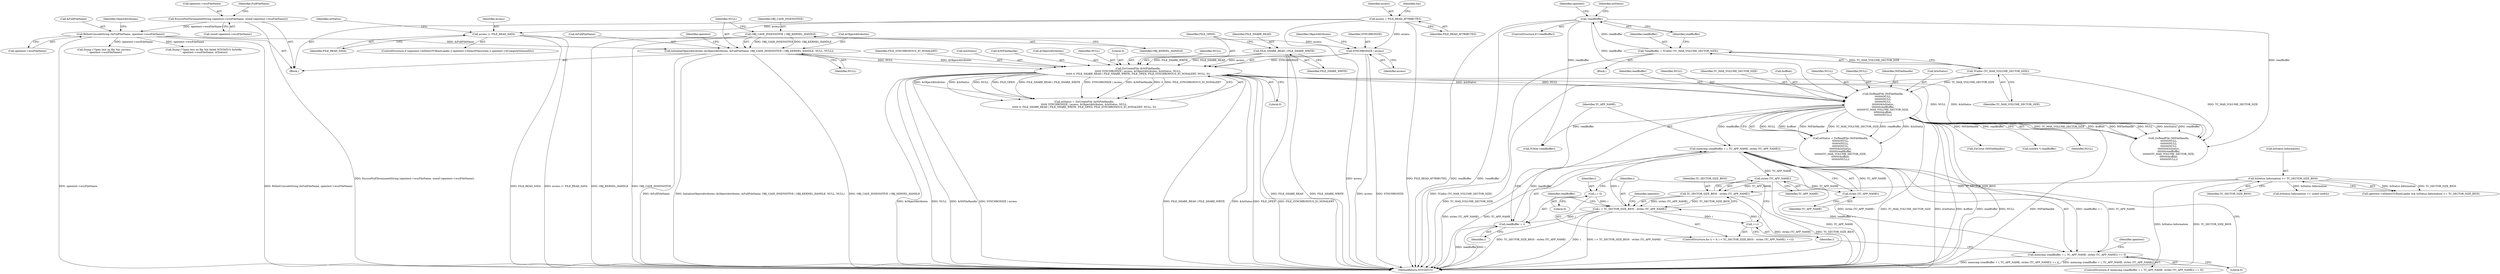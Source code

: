 digraph "0_VeraCrypt_f30f9339c9a0b9bbcc6f5ad38804af39db1f479e@API" {
"1000558" [label="(Call,memcmp (readBuffer + i, TC_APP_NAME, strlen (TC_APP_NAME)))"];
"1000515" [label="(Call,ZwReadFile (NtFileHandle,\n\t\t\t\t\t\t\t\tNULL,\n\t\t\t\t\t\t\t\tNULL,\n\t\t\t\t\t\t\t\tNULL,\n\t\t\t\t\t\t\t\t&IoStatus,\n\t\t\t\t\t\t\t\treadBuffer,\n\t\t\t\t\t\t\t\tTC_MAX_VOLUME_SECTOR_SIZE,\n\t\t\t\t\t\t\t\t&offset,\n\t\t\t\t\t\t\t\tNULL))"];
"1000421" [label="(Call,ZwCreateFile (&NtFileHandle,\n\t\t\t\t\t\t SYNCHRONIZE | access, &ObjectAttributes, &IoStatus, NULL,\n\t\t\t\t\t\t 0, FILE_SHARE_READ | FILE_SHARE_WRITE, FILE_OPEN, FILE_SYNCHRONOUS_IO_NONALERT, NULL, 0))"];
"1000424" [label="(Call,SYNCHRONIZE | access)"];
"1000369" [label="(Call,access = FILE_READ_ATTRIBUTES)"];
"1000416" [label="(Call,access |= FILE_READ_DATA)"];
"1000394" [label="(Call,InitializeObjectAttributes (&ObjectAttributes, &FullFileName, OBJ_CASE_INSENSITIVE | OBJ_KERNEL_HANDLE, NULL, NULL))"];
"1000388" [label="(Call,RtlInitUnicodeString (&FullFileName, opentest->wszFileName))"];
"1000380" [label="(Call,EnsureNullTerminatedString (opentest->wszFileName, sizeof (opentest->wszFileName)))"];
"1000399" [label="(Call,OBJ_CASE_INSENSITIVE | OBJ_KERNEL_HANDLE)"];
"1000433" [label="(Call,FILE_SHARE_READ | FILE_SHARE_WRITE)"];
"1000491" [label="(Call,!readBuffer)"];
"1000486" [label="(Call,*readBuffer = TCalloc (TC_MAX_VOLUME_SECTOR_SIZE))"];
"1000488" [label="(Call,TCalloc (TC_MAX_VOLUME_SECTOR_SIZE))"];
"1000547" [label="(Call,i < TC_SECTOR_SIZE_BIOS - strlen (TC_APP_NAME))"];
"1000553" [label="(Call,++i)"];
"1000544" [label="(Call,i = 0)"];
"1000549" [label="(Call,TC_SECTOR_SIZE_BIOS - strlen (TC_APP_NAME))"];
"1000537" [label="(Call,IoStatus.Information >= TC_SECTOR_SIZE_BIOS)"];
"1000551" [label="(Call,strlen (TC_APP_NAME))"];
"1000558" [label="(Call,memcmp (readBuffer + i, TC_APP_NAME, strlen (TC_APP_NAME)))"];
"1000563" [label="(Call,strlen (TC_APP_NAME))"];
"1000557" [label="(Call,memcmp (readBuffer + i, TC_APP_NAME, strlen (TC_APP_NAME)) == 0)"];
"1000559" [label="(Call,readBuffer + i)"];
"1000396" [label="(Identifier,ObjectAttributes)"];
"1000404" [label="(ControlStructure,if (opentest->bDetectTCBootLoader || opentest->DetectFilesystem || opentest->bComputeVolumeIDs))"];
"1000381" [label="(Call,opentest->wszFileName)"];
"1000484" [label="(Block,)"];
"1000549" [label="(Call,TC_SECTOR_SIZE_BIOS - strlen (TC_APP_NAME))"];
"1000422" [label="(Call,&NtFileHandle)"];
"1000541" [label="(Identifier,TC_SECTOR_SIZE_BIOS)"];
"1000370" [label="(Identifier,access)"];
"1000439" [label="(Literal,0)"];
"1000513" [label="(Call,ntStatus = ZwReadFile (NtFileHandle,\n\t\t\t\t\t\t\t\tNULL,\n\t\t\t\t\t\t\t\tNULL,\n\t\t\t\t\t\t\t\tNULL,\n\t\t\t\t\t\t\t\t&IoStatus,\n\t\t\t\t\t\t\t\treadBuffer,\n\t\t\t\t\t\t\t\tTC_MAX_VOLUME_SECTOR_SIZE,\n\t\t\t\t\t\t\t\t&offset,\n\t\t\t\t\t\t\t\tNULL))"];
"1000546" [label="(Literal,0)"];
"1000394" [label="(Call,InitializeObjectAttributes (&ObjectAttributes, &FullFileName, OBJ_CASE_INSENSITIVE | OBJ_KERNEL_HANDLE, NULL, NULL))"];
"1000486" [label="(Call,*readBuffer = TCalloc (TC_MAX_VOLUME_SECTOR_SIZE))"];
"1000427" [label="(Call,&ObjectAttributes)"];
"1000560" [label="(Identifier,readBuffer)"];
"1000544" [label="(Call,i = 0)"];
"1000576" [label="(Identifier,opentest)"];
"1003200" [label="(MethodReturn,NTSTATUS)"];
"1000551" [label="(Call,strlen (TC_APP_NAME))"];
"1000543" [label="(ControlStructure,for (i = 0; i < TC_SECTOR_SIZE_BIOS - strlen (TC_APP_NAME); ++i))"];
"1000488" [label="(Call,TCalloc (TC_MAX_VOLUME_SECTOR_SIZE))"];
"1000700" [label="(Call,ZwClose (NtFileHandle))"];
"1000519" [label="(Identifier,NULL)"];
"1000515" [label="(Call,ZwReadFile (NtFileHandle,\n\t\t\t\t\t\t\t\tNULL,\n\t\t\t\t\t\t\t\tNULL,\n\t\t\t\t\t\t\t\tNULL,\n\t\t\t\t\t\t\t\t&IoStatus,\n\t\t\t\t\t\t\t\treadBuffer,\n\t\t\t\t\t\t\t\tTC_MAX_VOLUME_SECTOR_SIZE,\n\t\t\t\t\t\t\t\t&offset,\n\t\t\t\t\t\t\t\tNULL))"];
"1000502" [label="(Identifier,opentest)"];
"1000400" [label="(Identifier,OBJ_CASE_INSENSITIVE)"];
"1000424" [label="(Call,SYNCHRONIZE | access)"];
"1000578" [label="(Call,IoStatus.Information >= sizeof (int64))"];
"1000391" [label="(Call,opentest->wszFileName)"];
"1000516" [label="(Identifier,NtFileHandle)"];
"1000417" [label="(Identifier,access)"];
"1000375" [label="(Identifier,Irp)"];
"1000520" [label="(Call,&IoStatus)"];
"1000491" [label="(Call,!readBuffer)"];
"1000538" [label="(Call,IoStatus.Information)"];
"1000558" [label="(Call,memcmp (readBuffer + i, TC_APP_NAME, strlen (TC_APP_NAME)))"];
"1000557" [label="(Call,memcmp (readBuffer + i, TC_APP_NAME, strlen (TC_APP_NAME)) == 0)"];
"1000431" [label="(Identifier,NULL)"];
"1000489" [label="(Identifier,TC_MAX_VOLUME_SECTOR_SIZE)"];
"1000352" [label="(Block,)"];
"1000432" [label="(Literal,0)"];
"1000416" [label="(Call,access |= FILE_READ_DATA)"];
"1000550" [label="(Identifier,TC_SECTOR_SIZE_BIOS)"];
"1000569" [label="(Identifier,opentest)"];
"1000426" [label="(Identifier,access)"];
"1000438" [label="(Identifier,NULL)"];
"1000563" [label="(Call,strlen (TC_APP_NAME))"];
"1000565" [label="(Literal,0)"];
"1000554" [label="(Identifier,i)"];
"1000553" [label="(Call,++i)"];
"1000588" [label="(Call,(uint64 *) readBuffer)"];
"1000537" [label="(Call,IoStatus.Information >= TC_SECTOR_SIZE_BIOS)"];
"1000545" [label="(Identifier,i)"];
"1000698" [label="(Call,TCfree (readBuffer))"];
"1000559" [label="(Call,readBuffer + i)"];
"1000395" [label="(Call,&ObjectAttributes)"];
"1000552" [label="(Identifier,TC_APP_NAME)"];
"1000421" [label="(Call,ZwCreateFile (&NtFileHandle,\n\t\t\t\t\t\t SYNCHRONIZE | access, &ObjectAttributes, &IoStatus, NULL,\n\t\t\t\t\t\t 0, FILE_SHARE_READ | FILE_SHARE_WRITE, FILE_OPEN, FILE_SYNCHRONOUS_IO_NONALERT, NULL, 0))"];
"1000397" [label="(Call,&FullFileName)"];
"1000522" [label="(Identifier,readBuffer)"];
"1000495" [label="(Identifier,ntStatus)"];
"1000425" [label="(Identifier,SYNCHRONIZE)"];
"1000407" [label="(Identifier,opentest)"];
"1000371" [label="(Identifier,FILE_READ_ATTRIBUTES)"];
"1000492" [label="(Identifier,readBuffer)"];
"1000564" [label="(Identifier,TC_APP_NAME)"];
"1000547" [label="(Call,i < TC_SECTOR_SIZE_BIOS - strlen (TC_APP_NAME))"];
"1000433" [label="(Call,FILE_SHARE_READ | FILE_SHARE_WRITE)"];
"1000437" [label="(Identifier,FILE_SYNCHRONOUS_IO_NONALERT)"];
"1000562" [label="(Identifier,TC_APP_NAME)"];
"1000390" [label="(Identifier,FullFileName)"];
"1000548" [label="(Identifier,i)"];
"1000403" [label="(Identifier,NULL)"];
"1000487" [label="(Identifier,readBuffer)"];
"1000380" [label="(Call,EnsureNullTerminatedString (opentest->wszFileName, sizeof (opentest->wszFileName)))"];
"1000490" [label="(ControlStructure,if (!readBuffer))"];
"1000428" [label="(Identifier,ObjectAttributes)"];
"1000533" [label="(Call,opentest->bDetectTCBootLoader && IoStatus.Information >= TC_SECTOR_SIZE_BIOS)"];
"1000399" [label="(Call,OBJ_CASE_INSENSITIVE | OBJ_KERNEL_HANDLE)"];
"1000556" [label="(ControlStructure,if (memcmp (readBuffer + i, TC_APP_NAME, strlen (TC_APP_NAME)) == 0))"];
"1000369" [label="(Call,access = FILE_READ_ATTRIBUTES)"];
"1000384" [label="(Call,sizeof (opentest->wszFileName))"];
"1000526" [label="(Identifier,NULL)"];
"1000667" [label="(Call,ZwReadFile (NtFileHandle,\n\t\t\t\t\t\t\t\tNULL,\n\t\t\t\t\t\t\t\tNULL,\n\t\t\t\t\t\t\t\tNULL,\n\t\t\t\t\t\t\t\t&IoStatus,\n\t\t\t\t\t\t\t\treadBuffer,\n\t\t\t\t\t\t\t\tTC_MAX_VOLUME_SECTOR_SIZE,\n\t\t\t\t\t\t\t\t&offset,\n\t\t\t\t\t\t\t\tNULL))"];
"1000436" [label="(Identifier,FILE_OPEN)"];
"1000517" [label="(Identifier,NULL)"];
"1000401" [label="(Identifier,OBJ_KERNEL_HANDLE)"];
"1000523" [label="(Identifier,TC_MAX_VOLUME_SECTOR_SIZE)"];
"1000429" [label="(Call,&IoStatus)"];
"1000561" [label="(Identifier,i)"];
"1000524" [label="(Call,&offset)"];
"1000420" [label="(Identifier,ntStatus)"];
"1000419" [label="(Call,ntStatus = ZwCreateFile (&NtFileHandle,\n\t\t\t\t\t\t SYNCHRONIZE | access, &ObjectAttributes, &IoStatus, NULL,\n\t\t\t\t\t\t 0, FILE_SHARE_READ | FILE_SHARE_WRITE, FILE_OPEN, FILE_SYNCHRONOUS_IO_NONALERT, NULL, 0))"];
"1000388" [label="(Call,RtlInitUnicodeString (&FullFileName, opentest->wszFileName))"];
"1000389" [label="(Call,&FullFileName)"];
"1000434" [label="(Identifier,FILE_SHARE_READ)"];
"1000402" [label="(Identifier,NULL)"];
"1000702" [label="(Call,Dump (\"Open test on file %ls success.\n\", opentest->wszFileName))"];
"1000709" [label="(Call,Dump (\"Open test on file %ls failed NTSTATUS 0x%08x\n\", opentest->wszFileName, ntStatus))"];
"1000435" [label="(Identifier,FILE_SHARE_WRITE)"];
"1000418" [label="(Identifier,FILE_READ_DATA)"];
"1000518" [label="(Identifier,NULL)"];
"1000558" -> "1000557"  [label="AST: "];
"1000558" -> "1000563"  [label="CFG: "];
"1000559" -> "1000558"  [label="AST: "];
"1000562" -> "1000558"  [label="AST: "];
"1000563" -> "1000558"  [label="AST: "];
"1000565" -> "1000558"  [label="CFG: "];
"1000558" -> "1003200"  [label="DDG: strlen (TC_APP_NAME)"];
"1000558" -> "1003200"  [label="DDG: TC_APP_NAME"];
"1000558" -> "1003200"  [label="DDG: readBuffer + i"];
"1000558" -> "1000551"  [label="DDG: TC_APP_NAME"];
"1000558" -> "1000557"  [label="DDG: readBuffer + i"];
"1000558" -> "1000557"  [label="DDG: TC_APP_NAME"];
"1000558" -> "1000557"  [label="DDG: strlen (TC_APP_NAME)"];
"1000515" -> "1000558"  [label="DDG: readBuffer"];
"1000547" -> "1000558"  [label="DDG: i"];
"1000563" -> "1000558"  [label="DDG: TC_APP_NAME"];
"1000515" -> "1000513"  [label="AST: "];
"1000515" -> "1000526"  [label="CFG: "];
"1000516" -> "1000515"  [label="AST: "];
"1000517" -> "1000515"  [label="AST: "];
"1000518" -> "1000515"  [label="AST: "];
"1000519" -> "1000515"  [label="AST: "];
"1000520" -> "1000515"  [label="AST: "];
"1000522" -> "1000515"  [label="AST: "];
"1000523" -> "1000515"  [label="AST: "];
"1000524" -> "1000515"  [label="AST: "];
"1000526" -> "1000515"  [label="AST: "];
"1000513" -> "1000515"  [label="CFG: "];
"1000515" -> "1003200"  [label="DDG: &IoStatus"];
"1000515" -> "1003200"  [label="DDG: &offset"];
"1000515" -> "1003200"  [label="DDG: readBuffer"];
"1000515" -> "1003200"  [label="DDG: NULL"];
"1000515" -> "1003200"  [label="DDG: NtFileHandle"];
"1000515" -> "1003200"  [label="DDG: TC_MAX_VOLUME_SECTOR_SIZE"];
"1000515" -> "1000513"  [label="DDG: NULL"];
"1000515" -> "1000513"  [label="DDG: &offset"];
"1000515" -> "1000513"  [label="DDG: NtFileHandle"];
"1000515" -> "1000513"  [label="DDG: TC_MAX_VOLUME_SECTOR_SIZE"];
"1000515" -> "1000513"  [label="DDG: readBuffer"];
"1000515" -> "1000513"  [label="DDG: &IoStatus"];
"1000421" -> "1000515"  [label="DDG: NULL"];
"1000421" -> "1000515"  [label="DDG: &IoStatus"];
"1000491" -> "1000515"  [label="DDG: readBuffer"];
"1000488" -> "1000515"  [label="DDG: TC_MAX_VOLUME_SECTOR_SIZE"];
"1000515" -> "1000559"  [label="DDG: readBuffer"];
"1000515" -> "1000588"  [label="DDG: readBuffer"];
"1000515" -> "1000667"  [label="DDG: NtFileHandle"];
"1000515" -> "1000667"  [label="DDG: NULL"];
"1000515" -> "1000667"  [label="DDG: &IoStatus"];
"1000515" -> "1000667"  [label="DDG: readBuffer"];
"1000515" -> "1000667"  [label="DDG: TC_MAX_VOLUME_SECTOR_SIZE"];
"1000515" -> "1000667"  [label="DDG: &offset"];
"1000515" -> "1000698"  [label="DDG: readBuffer"];
"1000515" -> "1000700"  [label="DDG: NtFileHandle"];
"1000421" -> "1000419"  [label="AST: "];
"1000421" -> "1000439"  [label="CFG: "];
"1000422" -> "1000421"  [label="AST: "];
"1000424" -> "1000421"  [label="AST: "];
"1000427" -> "1000421"  [label="AST: "];
"1000429" -> "1000421"  [label="AST: "];
"1000431" -> "1000421"  [label="AST: "];
"1000432" -> "1000421"  [label="AST: "];
"1000433" -> "1000421"  [label="AST: "];
"1000436" -> "1000421"  [label="AST: "];
"1000437" -> "1000421"  [label="AST: "];
"1000438" -> "1000421"  [label="AST: "];
"1000439" -> "1000421"  [label="AST: "];
"1000419" -> "1000421"  [label="CFG: "];
"1000421" -> "1003200"  [label="DDG: FILE_OPEN"];
"1000421" -> "1003200"  [label="DDG: FILE_SYNCHRONOUS_IO_NONALERT"];
"1000421" -> "1003200"  [label="DDG: &ObjectAttributes"];
"1000421" -> "1003200"  [label="DDG: NULL"];
"1000421" -> "1003200"  [label="DDG: &NtFileHandle"];
"1000421" -> "1003200"  [label="DDG: SYNCHRONIZE | access"];
"1000421" -> "1003200"  [label="DDG: FILE_SHARE_READ | FILE_SHARE_WRITE"];
"1000421" -> "1003200"  [label="DDG: &IoStatus"];
"1000421" -> "1000419"  [label="DDG: &ObjectAttributes"];
"1000421" -> "1000419"  [label="DDG: &IoStatus"];
"1000421" -> "1000419"  [label="DDG: NULL"];
"1000421" -> "1000419"  [label="DDG: FILE_OPEN"];
"1000421" -> "1000419"  [label="DDG: FILE_SHARE_READ | FILE_SHARE_WRITE"];
"1000421" -> "1000419"  [label="DDG: SYNCHRONIZE | access"];
"1000421" -> "1000419"  [label="DDG: &NtFileHandle"];
"1000421" -> "1000419"  [label="DDG: 0"];
"1000421" -> "1000419"  [label="DDG: FILE_SYNCHRONOUS_IO_NONALERT"];
"1000424" -> "1000421"  [label="DDG: SYNCHRONIZE"];
"1000424" -> "1000421"  [label="DDG: access"];
"1000394" -> "1000421"  [label="DDG: &ObjectAttributes"];
"1000394" -> "1000421"  [label="DDG: NULL"];
"1000433" -> "1000421"  [label="DDG: FILE_SHARE_READ"];
"1000433" -> "1000421"  [label="DDG: FILE_SHARE_WRITE"];
"1000421" -> "1000667"  [label="DDG: NULL"];
"1000421" -> "1000667"  [label="DDG: &IoStatus"];
"1000424" -> "1000426"  [label="CFG: "];
"1000425" -> "1000424"  [label="AST: "];
"1000426" -> "1000424"  [label="AST: "];
"1000428" -> "1000424"  [label="CFG: "];
"1000424" -> "1003200"  [label="DDG: access"];
"1000424" -> "1003200"  [label="DDG: SYNCHRONIZE"];
"1000369" -> "1000424"  [label="DDG: access"];
"1000416" -> "1000424"  [label="DDG: access"];
"1000369" -> "1000352"  [label="AST: "];
"1000369" -> "1000371"  [label="CFG: "];
"1000370" -> "1000369"  [label="AST: "];
"1000371" -> "1000369"  [label="AST: "];
"1000375" -> "1000369"  [label="CFG: "];
"1000369" -> "1003200"  [label="DDG: access"];
"1000369" -> "1003200"  [label="DDG: FILE_READ_ATTRIBUTES"];
"1000369" -> "1000416"  [label="DDG: access"];
"1000416" -> "1000404"  [label="AST: "];
"1000416" -> "1000418"  [label="CFG: "];
"1000417" -> "1000416"  [label="AST: "];
"1000418" -> "1000416"  [label="AST: "];
"1000420" -> "1000416"  [label="CFG: "];
"1000416" -> "1003200"  [label="DDG: access |= FILE_READ_DATA"];
"1000416" -> "1003200"  [label="DDG: FILE_READ_DATA"];
"1000394" -> "1000352"  [label="AST: "];
"1000394" -> "1000403"  [label="CFG: "];
"1000395" -> "1000394"  [label="AST: "];
"1000397" -> "1000394"  [label="AST: "];
"1000399" -> "1000394"  [label="AST: "];
"1000402" -> "1000394"  [label="AST: "];
"1000403" -> "1000394"  [label="AST: "];
"1000407" -> "1000394"  [label="CFG: "];
"1000394" -> "1003200"  [label="DDG: &FullFileName"];
"1000394" -> "1003200"  [label="DDG: InitializeObjectAttributes (&ObjectAttributes, &FullFileName, OBJ_CASE_INSENSITIVE | OBJ_KERNEL_HANDLE, NULL, NULL)"];
"1000394" -> "1003200"  [label="DDG: OBJ_CASE_INSENSITIVE | OBJ_KERNEL_HANDLE"];
"1000388" -> "1000394"  [label="DDG: &FullFileName"];
"1000399" -> "1000394"  [label="DDG: OBJ_CASE_INSENSITIVE"];
"1000399" -> "1000394"  [label="DDG: OBJ_KERNEL_HANDLE"];
"1000388" -> "1000352"  [label="AST: "];
"1000388" -> "1000391"  [label="CFG: "];
"1000389" -> "1000388"  [label="AST: "];
"1000391" -> "1000388"  [label="AST: "];
"1000396" -> "1000388"  [label="CFG: "];
"1000388" -> "1003200"  [label="DDG: RtlInitUnicodeString (&FullFileName, opentest->wszFileName)"];
"1000388" -> "1003200"  [label="DDG: opentest->wszFileName"];
"1000380" -> "1000388"  [label="DDG: opentest->wszFileName"];
"1000388" -> "1000702"  [label="DDG: opentest->wszFileName"];
"1000388" -> "1000709"  [label="DDG: opentest->wszFileName"];
"1000380" -> "1000352"  [label="AST: "];
"1000380" -> "1000384"  [label="CFG: "];
"1000381" -> "1000380"  [label="AST: "];
"1000384" -> "1000380"  [label="AST: "];
"1000390" -> "1000380"  [label="CFG: "];
"1000380" -> "1003200"  [label="DDG: EnsureNullTerminatedString (opentest->wszFileName, sizeof (opentest->wszFileName))"];
"1000399" -> "1000401"  [label="CFG: "];
"1000400" -> "1000399"  [label="AST: "];
"1000401" -> "1000399"  [label="AST: "];
"1000402" -> "1000399"  [label="CFG: "];
"1000399" -> "1003200"  [label="DDG: OBJ_KERNEL_HANDLE"];
"1000399" -> "1003200"  [label="DDG: OBJ_CASE_INSENSITIVE"];
"1000433" -> "1000435"  [label="CFG: "];
"1000434" -> "1000433"  [label="AST: "];
"1000435" -> "1000433"  [label="AST: "];
"1000436" -> "1000433"  [label="CFG: "];
"1000433" -> "1003200"  [label="DDG: FILE_SHARE_READ"];
"1000433" -> "1003200"  [label="DDG: FILE_SHARE_WRITE"];
"1000491" -> "1000490"  [label="AST: "];
"1000491" -> "1000492"  [label="CFG: "];
"1000492" -> "1000491"  [label="AST: "];
"1000495" -> "1000491"  [label="CFG: "];
"1000502" -> "1000491"  [label="CFG: "];
"1000491" -> "1003200"  [label="DDG: !readBuffer"];
"1000491" -> "1003200"  [label="DDG: readBuffer"];
"1000486" -> "1000491"  [label="DDG: readBuffer"];
"1000491" -> "1000667"  [label="DDG: readBuffer"];
"1000491" -> "1000698"  [label="DDG: readBuffer"];
"1000486" -> "1000484"  [label="AST: "];
"1000486" -> "1000488"  [label="CFG: "];
"1000487" -> "1000486"  [label="AST: "];
"1000488" -> "1000486"  [label="AST: "];
"1000492" -> "1000486"  [label="CFG: "];
"1000486" -> "1003200"  [label="DDG: TCalloc (TC_MAX_VOLUME_SECTOR_SIZE)"];
"1000488" -> "1000486"  [label="DDG: TC_MAX_VOLUME_SECTOR_SIZE"];
"1000488" -> "1000489"  [label="CFG: "];
"1000489" -> "1000488"  [label="AST: "];
"1000488" -> "1003200"  [label="DDG: TC_MAX_VOLUME_SECTOR_SIZE"];
"1000488" -> "1000667"  [label="DDG: TC_MAX_VOLUME_SECTOR_SIZE"];
"1000547" -> "1000543"  [label="AST: "];
"1000547" -> "1000549"  [label="CFG: "];
"1000548" -> "1000547"  [label="AST: "];
"1000549" -> "1000547"  [label="AST: "];
"1000560" -> "1000547"  [label="CFG: "];
"1000576" -> "1000547"  [label="CFG: "];
"1000547" -> "1003200"  [label="DDG: i"];
"1000547" -> "1003200"  [label="DDG: i < TC_SECTOR_SIZE_BIOS - strlen (TC_APP_NAME)"];
"1000547" -> "1003200"  [label="DDG: TC_SECTOR_SIZE_BIOS - strlen (TC_APP_NAME)"];
"1000553" -> "1000547"  [label="DDG: i"];
"1000544" -> "1000547"  [label="DDG: i"];
"1000549" -> "1000547"  [label="DDG: TC_SECTOR_SIZE_BIOS"];
"1000549" -> "1000547"  [label="DDG: strlen (TC_APP_NAME)"];
"1000547" -> "1000553"  [label="DDG: i"];
"1000547" -> "1000559"  [label="DDG: i"];
"1000553" -> "1000543"  [label="AST: "];
"1000553" -> "1000554"  [label="CFG: "];
"1000554" -> "1000553"  [label="AST: "];
"1000548" -> "1000553"  [label="CFG: "];
"1000544" -> "1000543"  [label="AST: "];
"1000544" -> "1000546"  [label="CFG: "];
"1000545" -> "1000544"  [label="AST: "];
"1000546" -> "1000544"  [label="AST: "];
"1000548" -> "1000544"  [label="CFG: "];
"1000549" -> "1000551"  [label="CFG: "];
"1000550" -> "1000549"  [label="AST: "];
"1000551" -> "1000549"  [label="AST: "];
"1000549" -> "1003200"  [label="DDG: TC_SECTOR_SIZE_BIOS"];
"1000549" -> "1003200"  [label="DDG: strlen (TC_APP_NAME)"];
"1000537" -> "1000549"  [label="DDG: TC_SECTOR_SIZE_BIOS"];
"1000551" -> "1000549"  [label="DDG: TC_APP_NAME"];
"1000537" -> "1000533"  [label="AST: "];
"1000537" -> "1000541"  [label="CFG: "];
"1000538" -> "1000537"  [label="AST: "];
"1000541" -> "1000537"  [label="AST: "];
"1000533" -> "1000537"  [label="CFG: "];
"1000537" -> "1003200"  [label="DDG: IoStatus.Information"];
"1000537" -> "1003200"  [label="DDG: TC_SECTOR_SIZE_BIOS"];
"1000537" -> "1000533"  [label="DDG: IoStatus.Information"];
"1000537" -> "1000533"  [label="DDG: TC_SECTOR_SIZE_BIOS"];
"1000537" -> "1000578"  [label="DDG: IoStatus.Information"];
"1000551" -> "1000552"  [label="CFG: "];
"1000552" -> "1000551"  [label="AST: "];
"1000551" -> "1003200"  [label="DDG: TC_APP_NAME"];
"1000551" -> "1000563"  [label="DDG: TC_APP_NAME"];
"1000563" -> "1000564"  [label="CFG: "];
"1000564" -> "1000563"  [label="AST: "];
"1000557" -> "1000556"  [label="AST: "];
"1000557" -> "1000565"  [label="CFG: "];
"1000565" -> "1000557"  [label="AST: "];
"1000569" -> "1000557"  [label="CFG: "];
"1000554" -> "1000557"  [label="CFG: "];
"1000557" -> "1003200"  [label="DDG: memcmp (readBuffer + i, TC_APP_NAME, strlen (TC_APP_NAME)) == 0"];
"1000557" -> "1003200"  [label="DDG: memcmp (readBuffer + i, TC_APP_NAME, strlen (TC_APP_NAME))"];
"1000559" -> "1000561"  [label="CFG: "];
"1000560" -> "1000559"  [label="AST: "];
"1000561" -> "1000559"  [label="AST: "];
"1000562" -> "1000559"  [label="CFG: "];
"1000559" -> "1003200"  [label="DDG: readBuffer"];
"1000559" -> "1003200"  [label="DDG: i"];
}
